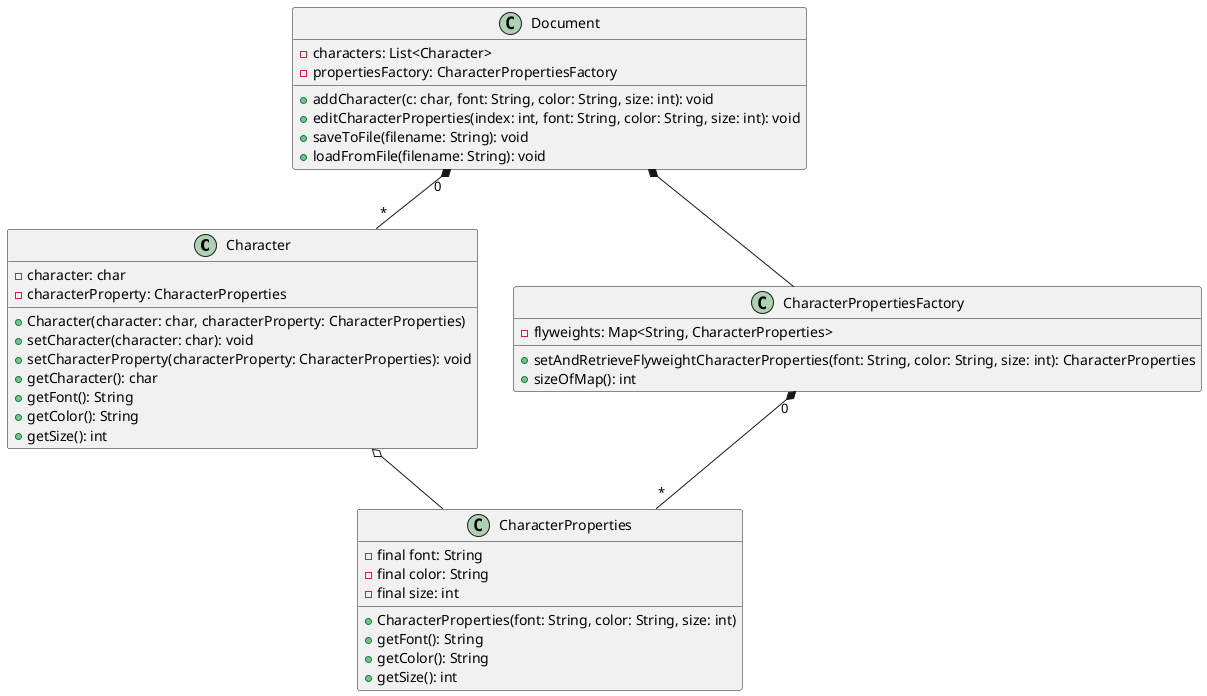 @startuml
'https://plantuml.com/class-diagram
class Character
class CharacterProperties
class CharacterPropertiesFactory
class Document

Document "0"*-- "*" Character
Document *-- CharacterPropertiesFactory
Character o-- CharacterProperties
CharacterPropertiesFactory "0"*--"*" CharacterProperties

class Document {
    - characters: List<Character>
    - propertiesFactory: CharacterPropertiesFactory
    + addCharacter(c: char, font: String, color: String, size: int): void
    + editCharacterProperties(index: int, font: String, color: String, size: int): void
    + saveToFile(filename: String): void
    + loadFromFile(filename: String): void
}

class Character {
    - character: char
    - characterProperty: CharacterProperties
    + Character(character: char, characterProperty: CharacterProperties)
    + setCharacter(character: char): void
    + setCharacterProperty(characterProperty: CharacterProperties): void
    + getCharacter(): char
    + getFont(): String
    + getColor(): String
    + getSize(): int
}

class CharacterPropertiesFactory {
    - flyweights: Map<String, CharacterProperties>
    + setAndRetrieveFlyweightCharacterProperties(font: String, color: String, size: int): CharacterProperties
    + sizeOfMap(): int
}

class CharacterProperties {
    - final font: String
    - final color: String
    - final size: int
    + CharacterProperties(font: String, color: String, size: int)
    + getFont(): String
    + getColor(): String
    + getSize(): int
}
@enduml
